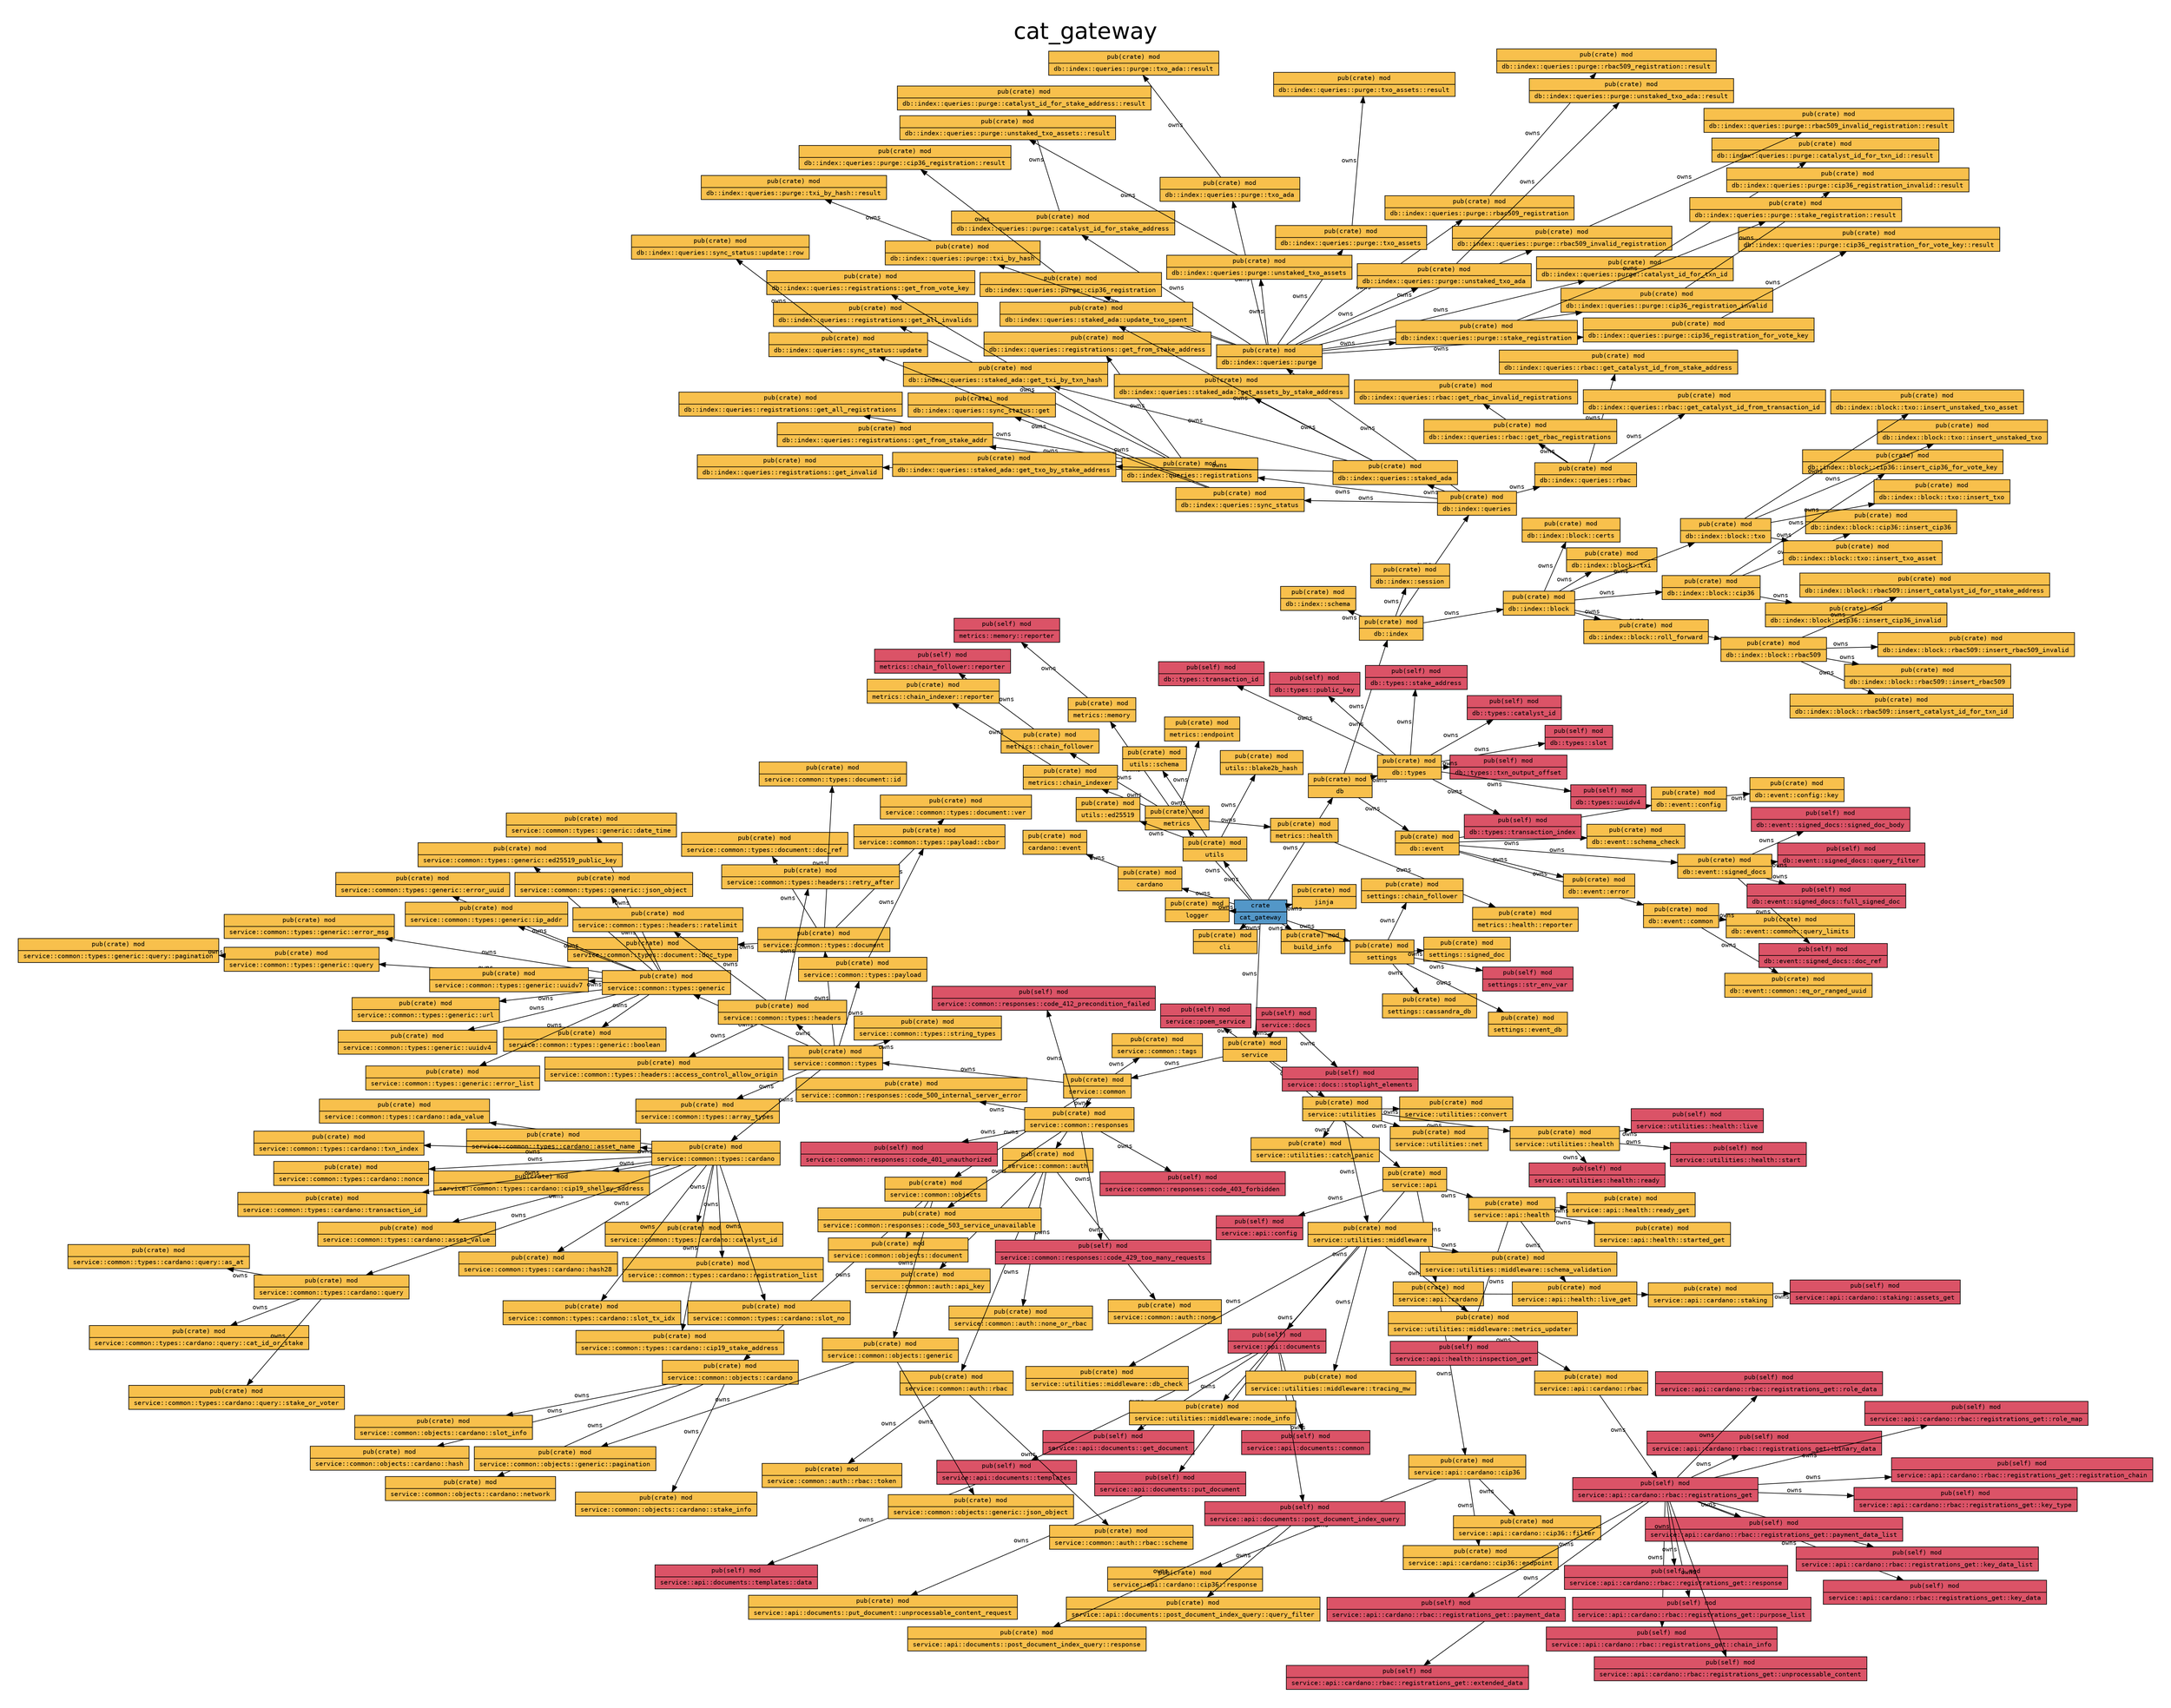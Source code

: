 digraph {

    graph [
        label="cat_gateway",
        labelloc=t,

        pad=0.4,

        // Consider rendering the graph using a different layout algorithm, such as:
        // [dot, neato, twopi, circo, fdp, sfdp]
        layout=neato,
        overlap=false,
        splines="line",
        rankdir=LR,

        fontname="Helvetica", 
        fontsize="36",
    ];

    node [
        fontname="monospace",
        fontsize="10",
        shape="record",
        style="filled",
    ];

    edge [
        fontname="monospace",
        fontsize="10",
    ];

    "cat_gateway" [label="crate|cat_gateway", fillcolor="#5397c8"]; // "crate" node
    "cat_gateway::build_info" [label="pub(crate) mod|build_info", fillcolor="#f8c04c"]; // "mod" node
    "cat_gateway::cardano" [label="pub(crate) mod|cardano", fillcolor="#f8c04c"]; // "mod" node
    "cat_gateway::cardano::event" [label="pub(crate) mod|cardano::event", fillcolor="#f8c04c"]; // "mod" node
    "cat_gateway::cli" [label="pub(crate) mod|cli", fillcolor="#f8c04c"]; // "mod" node
    "cat_gateway::db" [label="pub(crate) mod|db", fillcolor="#f8c04c"]; // "mod" node
    "cat_gateway::db::event" [label="pub(crate) mod|db::event", fillcolor="#f8c04c"]; // "mod" node
    "cat_gateway::db::event::common" [label="pub(crate) mod|db::event::common", fillcolor="#f8c04c"]; // "mod" node
    "cat_gateway::db::event::common::eq_or_ranged_uuid" [label="pub(crate) mod|db::event::common::eq_or_ranged_uuid", fillcolor="#f8c04c"]; // "mod" node
    "cat_gateway::db::event::common::query_limits" [label="pub(crate) mod|db::event::common::query_limits", fillcolor="#f8c04c"]; // "mod" node
    "cat_gateway::db::event::config" [label="pub(crate) mod|db::event::config", fillcolor="#f8c04c"]; // "mod" node
    "cat_gateway::db::event::config::key" [label="pub(crate) mod|db::event::config::key", fillcolor="#f8c04c"]; // "mod" node
    "cat_gateway::db::event::error" [label="pub(crate) mod|db::event::error", fillcolor="#f8c04c"]; // "mod" node
    "cat_gateway::db::event::schema_check" [label="pub(crate) mod|db::event::schema_check", fillcolor="#f8c04c"]; // "mod" node
    "cat_gateway::db::event::signed_docs" [label="pub(crate) mod|db::event::signed_docs", fillcolor="#f8c04c"]; // "mod" node
    "cat_gateway::db::event::signed_docs::doc_ref" [label="pub(self) mod|db::event::signed_docs::doc_ref", fillcolor="#db5367"]; // "mod" node
    "cat_gateway::db::event::signed_docs::full_signed_doc" [label="pub(self) mod|db::event::signed_docs::full_signed_doc", fillcolor="#db5367"]; // "mod" node
    "cat_gateway::db::event::signed_docs::query_filter" [label="pub(self) mod|db::event::signed_docs::query_filter", fillcolor="#db5367"]; // "mod" node
    "cat_gateway::db::event::signed_docs::signed_doc_body" [label="pub(self) mod|db::event::signed_docs::signed_doc_body", fillcolor="#db5367"]; // "mod" node
    "cat_gateway::db::index" [label="pub(crate) mod|db::index", fillcolor="#f8c04c"]; // "mod" node
    "cat_gateway::db::index::block" [label="pub(crate) mod|db::index::block", fillcolor="#f8c04c"]; // "mod" node
    "cat_gateway::db::index::block::certs" [label="pub(crate) mod|db::index::block::certs", fillcolor="#f8c04c"]; // "mod" node
    "cat_gateway::db::index::block::cip36" [label="pub(crate) mod|db::index::block::cip36", fillcolor="#f8c04c"]; // "mod" node
    "cat_gateway::db::index::block::cip36::insert_cip36" [label="pub(crate) mod|db::index::block::cip36::insert_cip36", fillcolor="#f8c04c"]; // "mod" node
    "cat_gateway::db::index::block::cip36::insert_cip36_for_vote_key" [label="pub(crate) mod|db::index::block::cip36::insert_cip36_for_vote_key", fillcolor="#f8c04c"]; // "mod" node
    "cat_gateway::db::index::block::cip36::insert_cip36_invalid" [label="pub(crate) mod|db::index::block::cip36::insert_cip36_invalid", fillcolor="#f8c04c"]; // "mod" node
    "cat_gateway::db::index::block::rbac509" [label="pub(crate) mod|db::index::block::rbac509", fillcolor="#f8c04c"]; // "mod" node
    "cat_gateway::db::index::block::rbac509::insert_catalyst_id_for_stake_address" [label="pub(crate) mod|db::index::block::rbac509::insert_catalyst_id_for_stake_address", fillcolor="#f8c04c"]; // "mod" node
    "cat_gateway::db::index::block::rbac509::insert_catalyst_id_for_txn_id" [label="pub(crate) mod|db::index::block::rbac509::insert_catalyst_id_for_txn_id", fillcolor="#f8c04c"]; // "mod" node
    "cat_gateway::db::index::block::rbac509::insert_rbac509" [label="pub(crate) mod|db::index::block::rbac509::insert_rbac509", fillcolor="#f8c04c"]; // "mod" node
    "cat_gateway::db::index::block::rbac509::insert_rbac509_invalid" [label="pub(crate) mod|db::index::block::rbac509::insert_rbac509_invalid", fillcolor="#f8c04c"]; // "mod" node
    "cat_gateway::db::index::block::roll_forward" [label="pub(crate) mod|db::index::block::roll_forward", fillcolor="#f8c04c"]; // "mod" node
    "cat_gateway::db::index::block::txi" [label="pub(crate) mod|db::index::block::txi", fillcolor="#f8c04c"]; // "mod" node
    "cat_gateway::db::index::block::txo" [label="pub(crate) mod|db::index::block::txo", fillcolor="#f8c04c"]; // "mod" node
    "cat_gateway::db::index::block::txo::insert_txo" [label="pub(crate) mod|db::index::block::txo::insert_txo", fillcolor="#f8c04c"]; // "mod" node
    "cat_gateway::db::index::block::txo::insert_txo_asset" [label="pub(crate) mod|db::index::block::txo::insert_txo_asset", fillcolor="#f8c04c"]; // "mod" node
    "cat_gateway::db::index::block::txo::insert_unstaked_txo" [label="pub(crate) mod|db::index::block::txo::insert_unstaked_txo", fillcolor="#f8c04c"]; // "mod" node
    "cat_gateway::db::index::block::txo::insert_unstaked_txo_asset" [label="pub(crate) mod|db::index::block::txo::insert_unstaked_txo_asset", fillcolor="#f8c04c"]; // "mod" node
    "cat_gateway::db::index::queries" [label="pub(crate) mod|db::index::queries", fillcolor="#f8c04c"]; // "mod" node
    "cat_gateway::db::index::queries::purge" [label="pub(crate) mod|db::index::queries::purge", fillcolor="#f8c04c"]; // "mod" node
    "cat_gateway::db::index::queries::purge::catalyst_id_for_stake_address" [label="pub(crate) mod|db::index::queries::purge::catalyst_id_for_stake_address", fillcolor="#f8c04c"]; // "mod" node
    "cat_gateway::db::index::queries::purge::catalyst_id_for_stake_address::result" [label="pub(crate) mod|db::index::queries::purge::catalyst_id_for_stake_address::result", fillcolor="#f8c04c"]; // "mod" node
    "cat_gateway::db::index::queries::purge::catalyst_id_for_txn_id" [label="pub(crate) mod|db::index::queries::purge::catalyst_id_for_txn_id", fillcolor="#f8c04c"]; // "mod" node
    "cat_gateway::db::index::queries::purge::catalyst_id_for_txn_id::result" [label="pub(crate) mod|db::index::queries::purge::catalyst_id_for_txn_id::result", fillcolor="#f8c04c"]; // "mod" node
    "cat_gateway::db::index::queries::purge::cip36_registration" [label="pub(crate) mod|db::index::queries::purge::cip36_registration", fillcolor="#f8c04c"]; // "mod" node
    "cat_gateway::db::index::queries::purge::cip36_registration::result" [label="pub(crate) mod|db::index::queries::purge::cip36_registration::result", fillcolor="#f8c04c"]; // "mod" node
    "cat_gateway::db::index::queries::purge::cip36_registration_for_vote_key" [label="pub(crate) mod|db::index::queries::purge::cip36_registration_for_vote_key", fillcolor="#f8c04c"]; // "mod" node
    "cat_gateway::db::index::queries::purge::cip36_registration_for_vote_key::result" [label="pub(crate) mod|db::index::queries::purge::cip36_registration_for_vote_key::result", fillcolor="#f8c04c"]; // "mod" node
    "cat_gateway::db::index::queries::purge::cip36_registration_invalid" [label="pub(crate) mod|db::index::queries::purge::cip36_registration_invalid", fillcolor="#f8c04c"]; // "mod" node
    "cat_gateway::db::index::queries::purge::cip36_registration_invalid::result" [label="pub(crate) mod|db::index::queries::purge::cip36_registration_invalid::result", fillcolor="#f8c04c"]; // "mod" node
    "cat_gateway::db::index::queries::purge::rbac509_invalid_registration" [label="pub(crate) mod|db::index::queries::purge::rbac509_invalid_registration", fillcolor="#f8c04c"]; // "mod" node
    "cat_gateway::db::index::queries::purge::rbac509_invalid_registration::result" [label="pub(crate) mod|db::index::queries::purge::rbac509_invalid_registration::result", fillcolor="#f8c04c"]; // "mod" node
    "cat_gateway::db::index::queries::purge::rbac509_registration" [label="pub(crate) mod|db::index::queries::purge::rbac509_registration", fillcolor="#f8c04c"]; // "mod" node
    "cat_gateway::db::index::queries::purge::rbac509_registration::result" [label="pub(crate) mod|db::index::queries::purge::rbac509_registration::result", fillcolor="#f8c04c"]; // "mod" node
    "cat_gateway::db::index::queries::purge::stake_registration" [label="pub(crate) mod|db::index::queries::purge::stake_registration", fillcolor="#f8c04c"]; // "mod" node
    "cat_gateway::db::index::queries::purge::stake_registration::result" [label="pub(crate) mod|db::index::queries::purge::stake_registration::result", fillcolor="#f8c04c"]; // "mod" node
    "cat_gateway::db::index::queries::purge::txi_by_hash" [label="pub(crate) mod|db::index::queries::purge::txi_by_hash", fillcolor="#f8c04c"]; // "mod" node
    "cat_gateway::db::index::queries::purge::txi_by_hash::result" [label="pub(crate) mod|db::index::queries::purge::txi_by_hash::result", fillcolor="#f8c04c"]; // "mod" node
    "cat_gateway::db::index::queries::purge::txo_ada" [label="pub(crate) mod|db::index::queries::purge::txo_ada", fillcolor="#f8c04c"]; // "mod" node
    "cat_gateway::db::index::queries::purge::txo_ada::result" [label="pub(crate) mod|db::index::queries::purge::txo_ada::result", fillcolor="#f8c04c"]; // "mod" node
    "cat_gateway::db::index::queries::purge::txo_assets" [label="pub(crate) mod|db::index::queries::purge::txo_assets", fillcolor="#f8c04c"]; // "mod" node
    "cat_gateway::db::index::queries::purge::txo_assets::result" [label="pub(crate) mod|db::index::queries::purge::txo_assets::result", fillcolor="#f8c04c"]; // "mod" node
    "cat_gateway::db::index::queries::purge::unstaked_txo_ada" [label="pub(crate) mod|db::index::queries::purge::unstaked_txo_ada", fillcolor="#f8c04c"]; // "mod" node
    "cat_gateway::db::index::queries::purge::unstaked_txo_ada::result" [label="pub(crate) mod|db::index::queries::purge::unstaked_txo_ada::result", fillcolor="#f8c04c"]; // "mod" node
    "cat_gateway::db::index::queries::purge::unstaked_txo_assets" [label="pub(crate) mod|db::index::queries::purge::unstaked_txo_assets", fillcolor="#f8c04c"]; // "mod" node
    "cat_gateway::db::index::queries::purge::unstaked_txo_assets::result" [label="pub(crate) mod|db::index::queries::purge::unstaked_txo_assets::result", fillcolor="#f8c04c"]; // "mod" node
    "cat_gateway::db::index::queries::rbac" [label="pub(crate) mod|db::index::queries::rbac", fillcolor="#f8c04c"]; // "mod" node
    "cat_gateway::db::index::queries::rbac::get_catalyst_id_from_stake_address" [label="pub(crate) mod|db::index::queries::rbac::get_catalyst_id_from_stake_address", fillcolor="#f8c04c"]; // "mod" node
    "cat_gateway::db::index::queries::rbac::get_catalyst_id_from_transaction_id" [label="pub(crate) mod|db::index::queries::rbac::get_catalyst_id_from_transaction_id", fillcolor="#f8c04c"]; // "mod" node
    "cat_gateway::db::index::queries::rbac::get_rbac_invalid_registrations" [label="pub(crate) mod|db::index::queries::rbac::get_rbac_invalid_registrations", fillcolor="#f8c04c"]; // "mod" node
    "cat_gateway::db::index::queries::rbac::get_rbac_registrations" [label="pub(crate) mod|db::index::queries::rbac::get_rbac_registrations", fillcolor="#f8c04c"]; // "mod" node
    "cat_gateway::db::index::queries::registrations" [label="pub(crate) mod|db::index::queries::registrations", fillcolor="#f8c04c"]; // "mod" node
    "cat_gateway::db::index::queries::registrations::get_all_invalids" [label="pub(crate) mod|db::index::queries::registrations::get_all_invalids", fillcolor="#f8c04c"]; // "mod" node
    "cat_gateway::db::index::queries::registrations::get_all_registrations" [label="pub(crate) mod|db::index::queries::registrations::get_all_registrations", fillcolor="#f8c04c"]; // "mod" node
    "cat_gateway::db::index::queries::registrations::get_from_stake_addr" [label="pub(crate) mod|db::index::queries::registrations::get_from_stake_addr", fillcolor="#f8c04c"]; // "mod" node
    "cat_gateway::db::index::queries::registrations::get_from_stake_address" [label="pub(crate) mod|db::index::queries::registrations::get_from_stake_address", fillcolor="#f8c04c"]; // "mod" node
    "cat_gateway::db::index::queries::registrations::get_from_vote_key" [label="pub(crate) mod|db::index::queries::registrations::get_from_vote_key", fillcolor="#f8c04c"]; // "mod" node
    "cat_gateway::db::index::queries::registrations::get_invalid" [label="pub(crate) mod|db::index::queries::registrations::get_invalid", fillcolor="#f8c04c"]; // "mod" node
    "cat_gateway::db::index::queries::staked_ada" [label="pub(crate) mod|db::index::queries::staked_ada", fillcolor="#f8c04c"]; // "mod" node
    "cat_gateway::db::index::queries::staked_ada::get_assets_by_stake_address" [label="pub(crate) mod|db::index::queries::staked_ada::get_assets_by_stake_address", fillcolor="#f8c04c"]; // "mod" node
    "cat_gateway::db::index::queries::staked_ada::get_txi_by_txn_hash" [label="pub(crate) mod|db::index::queries::staked_ada::get_txi_by_txn_hash", fillcolor="#f8c04c"]; // "mod" node
    "cat_gateway::db::index::queries::staked_ada::get_txo_by_stake_address" [label="pub(crate) mod|db::index::queries::staked_ada::get_txo_by_stake_address", fillcolor="#f8c04c"]; // "mod" node
    "cat_gateway::db::index::queries::staked_ada::update_txo_spent" [label="pub(crate) mod|db::index::queries::staked_ada::update_txo_spent", fillcolor="#f8c04c"]; // "mod" node
    "cat_gateway::db::index::queries::sync_status" [label="pub(crate) mod|db::index::queries::sync_status", fillcolor="#f8c04c"]; // "mod" node
    "cat_gateway::db::index::queries::sync_status::get" [label="pub(crate) mod|db::index::queries::sync_status::get", fillcolor="#f8c04c"]; // "mod" node
    "cat_gateway::db::index::queries::sync_status::update" [label="pub(crate) mod|db::index::queries::sync_status::update", fillcolor="#f8c04c"]; // "mod" node
    "cat_gateway::db::index::queries::sync_status::update::row" [label="pub(crate) mod|db::index::queries::sync_status::update::row", fillcolor="#f8c04c"]; // "mod" node
    "cat_gateway::db::index::schema" [label="pub(crate) mod|db::index::schema", fillcolor="#f8c04c"]; // "mod" node
    "cat_gateway::db::index::session" [label="pub(crate) mod|db::index::session", fillcolor="#f8c04c"]; // "mod" node
    "cat_gateway::db::types" [label="pub(crate) mod|db::types", fillcolor="#f8c04c"]; // "mod" node
    "cat_gateway::db::types::catalyst_id" [label="pub(self) mod|db::types::catalyst_id", fillcolor="#db5367"]; // "mod" node
    "cat_gateway::db::types::public_key" [label="pub(self) mod|db::types::public_key", fillcolor="#db5367"]; // "mod" node
    "cat_gateway::db::types::slot" [label="pub(self) mod|db::types::slot", fillcolor="#db5367"]; // "mod" node
    "cat_gateway::db::types::stake_address" [label="pub(self) mod|db::types::stake_address", fillcolor="#db5367"]; // "mod" node
    "cat_gateway::db::types::transaction_id" [label="pub(self) mod|db::types::transaction_id", fillcolor="#db5367"]; // "mod" node
    "cat_gateway::db::types::transaction_index" [label="pub(self) mod|db::types::transaction_index", fillcolor="#db5367"]; // "mod" node
    "cat_gateway::db::types::txn_output_offset" [label="pub(self) mod|db::types::txn_output_offset", fillcolor="#db5367"]; // "mod" node
    "cat_gateway::db::types::uuidv4" [label="pub(self) mod|db::types::uuidv4", fillcolor="#db5367"]; // "mod" node
    "cat_gateway::jinja" [label="pub(crate) mod|jinja", fillcolor="#f8c04c"]; // "mod" node
    "cat_gateway::logger" [label="pub(crate) mod|logger", fillcolor="#f8c04c"]; // "mod" node
    "cat_gateway::metrics" [label="pub(crate) mod|metrics", fillcolor="#f8c04c"]; // "mod" node
    "cat_gateway::metrics::chain_follower" [label="pub(crate) mod|metrics::chain_follower", fillcolor="#f8c04c"]; // "mod" node
    "cat_gateway::metrics::chain_follower::reporter" [label="pub(self) mod|metrics::chain_follower::reporter", fillcolor="#db5367"]; // "mod" node
    "cat_gateway::metrics::chain_indexer" [label="pub(crate) mod|metrics::chain_indexer", fillcolor="#f8c04c"]; // "mod" node
    "cat_gateway::metrics::chain_indexer::reporter" [label="pub(crate) mod|metrics::chain_indexer::reporter", fillcolor="#f8c04c"]; // "mod" node
    "cat_gateway::metrics::endpoint" [label="pub(crate) mod|metrics::endpoint", fillcolor="#f8c04c"]; // "mod" node
    "cat_gateway::metrics::health" [label="pub(crate) mod|metrics::health", fillcolor="#f8c04c"]; // "mod" node
    "cat_gateway::metrics::health::reporter" [label="pub(crate) mod|metrics::health::reporter", fillcolor="#f8c04c"]; // "mod" node
    "cat_gateway::metrics::memory" [label="pub(crate) mod|metrics::memory", fillcolor="#f8c04c"]; // "mod" node
    "cat_gateway::metrics::memory::reporter" [label="pub(self) mod|metrics::memory::reporter", fillcolor="#db5367"]; // "mod" node
    "cat_gateway::service" [label="pub(crate) mod|service", fillcolor="#f8c04c"]; // "mod" node
    "cat_gateway::service::api" [label="pub(crate) mod|service::api", fillcolor="#f8c04c"]; // "mod" node
    "cat_gateway::service::api::cardano" [label="pub(crate) mod|service::api::cardano", fillcolor="#f8c04c"]; // "mod" node
    "cat_gateway::service::api::cardano::cip36" [label="pub(crate) mod|service::api::cardano::cip36", fillcolor="#f8c04c"]; // "mod" node
    "cat_gateway::service::api::cardano::cip36::endpoint" [label="pub(crate) mod|service::api::cardano::cip36::endpoint", fillcolor="#f8c04c"]; // "mod" node
    "cat_gateway::service::api::cardano::cip36::filter" [label="pub(crate) mod|service::api::cardano::cip36::filter", fillcolor="#f8c04c"]; // "mod" node
    "cat_gateway::service::api::cardano::cip36::response" [label="pub(crate) mod|service::api::cardano::cip36::response", fillcolor="#f8c04c"]; // "mod" node
    "cat_gateway::service::api::cardano::rbac" [label="pub(crate) mod|service::api::cardano::rbac", fillcolor="#f8c04c"]; // "mod" node
    "cat_gateway::service::api::cardano::rbac::registrations_get" [label="pub(self) mod|service::api::cardano::rbac::registrations_get", fillcolor="#db5367"]; // "mod" node
    "cat_gateway::service::api::cardano::rbac::registrations_get::binary_data" [label="pub(self) mod|service::api::cardano::rbac::registrations_get::binary_data", fillcolor="#db5367"]; // "mod" node
    "cat_gateway::service::api::cardano::rbac::registrations_get::chain_info" [label="pub(self) mod|service::api::cardano::rbac::registrations_get::chain_info", fillcolor="#db5367"]; // "mod" node
    "cat_gateway::service::api::cardano::rbac::registrations_get::extended_data" [label="pub(self) mod|service::api::cardano::rbac::registrations_get::extended_data", fillcolor="#db5367"]; // "mod" node
    "cat_gateway::service::api::cardano::rbac::registrations_get::key_data" [label="pub(self) mod|service::api::cardano::rbac::registrations_get::key_data", fillcolor="#db5367"]; // "mod" node
    "cat_gateway::service::api::cardano::rbac::registrations_get::key_data_list" [label="pub(self) mod|service::api::cardano::rbac::registrations_get::key_data_list", fillcolor="#db5367"]; // "mod" node
    "cat_gateway::service::api::cardano::rbac::registrations_get::key_type" [label="pub(self) mod|service::api::cardano::rbac::registrations_get::key_type", fillcolor="#db5367"]; // "mod" node
    "cat_gateway::service::api::cardano::rbac::registrations_get::payment_data" [label="pub(self) mod|service::api::cardano::rbac::registrations_get::payment_data", fillcolor="#db5367"]; // "mod" node
    "cat_gateway::service::api::cardano::rbac::registrations_get::payment_data_list" [label="pub(self) mod|service::api::cardano::rbac::registrations_get::payment_data_list", fillcolor="#db5367"]; // "mod" node
    "cat_gateway::service::api::cardano::rbac::registrations_get::purpose_list" [label="pub(self) mod|service::api::cardano::rbac::registrations_get::purpose_list", fillcolor="#db5367"]; // "mod" node
    "cat_gateway::service::api::cardano::rbac::registrations_get::registration_chain" [label="pub(self) mod|service::api::cardano::rbac::registrations_get::registration_chain", fillcolor="#db5367"]; // "mod" node
    "cat_gateway::service::api::cardano::rbac::registrations_get::response" [label="pub(self) mod|service::api::cardano::rbac::registrations_get::response", fillcolor="#db5367"]; // "mod" node
    "cat_gateway::service::api::cardano::rbac::registrations_get::role_data" [label="pub(self) mod|service::api::cardano::rbac::registrations_get::role_data", fillcolor="#db5367"]; // "mod" node
    "cat_gateway::service::api::cardano::rbac::registrations_get::role_map" [label="pub(self) mod|service::api::cardano::rbac::registrations_get::role_map", fillcolor="#db5367"]; // "mod" node
    "cat_gateway::service::api::cardano::rbac::registrations_get::unprocessable_content" [label="pub(self) mod|service::api::cardano::rbac::registrations_get::unprocessable_content", fillcolor="#db5367"]; // "mod" node
    "cat_gateway::service::api::cardano::staking" [label="pub(crate) mod|service::api::cardano::staking", fillcolor="#f8c04c"]; // "mod" node
    "cat_gateway::service::api::cardano::staking::assets_get" [label="pub(self) mod|service::api::cardano::staking::assets_get", fillcolor="#db5367"]; // "mod" node
    "cat_gateway::service::api::config" [label="pub(self) mod|service::api::config", fillcolor="#db5367"]; // "mod" node
    "cat_gateway::service::api::documents" [label="pub(self) mod|service::api::documents", fillcolor="#db5367"]; // "mod" node
    "cat_gateway::service::api::documents::common" [label="pub(self) mod|service::api::documents::common", fillcolor="#db5367"]; // "mod" node
    "cat_gateway::service::api::documents::get_document" [label="pub(self) mod|service::api::documents::get_document", fillcolor="#db5367"]; // "mod" node
    "cat_gateway::service::api::documents::post_document_index_query" [label="pub(self) mod|service::api::documents::post_document_index_query", fillcolor="#db5367"]; // "mod" node
    "cat_gateway::service::api::documents::post_document_index_query::query_filter" [label="pub(crate) mod|service::api::documents::post_document_index_query::query_filter", fillcolor="#f8c04c"]; // "mod" node
    "cat_gateway::service::api::documents::post_document_index_query::response" [label="pub(crate) mod|service::api::documents::post_document_index_query::response", fillcolor="#f8c04c"]; // "mod" node
    "cat_gateway::service::api::documents::put_document" [label="pub(self) mod|service::api::documents::put_document", fillcolor="#db5367"]; // "mod" node
    "cat_gateway::service::api::documents::put_document::unprocessable_content_request" [label="pub(crate) mod|service::api::documents::put_document::unprocessable_content_request", fillcolor="#f8c04c"]; // "mod" node
    "cat_gateway::service::api::documents::templates" [label="pub(self) mod|service::api::documents::templates", fillcolor="#db5367"]; // "mod" node
    "cat_gateway::service::api::documents::templates::data" [label="pub(self) mod|service::api::documents::templates::data", fillcolor="#db5367"]; // "mod" node
    "cat_gateway::service::api::health" [label="pub(crate) mod|service::api::health", fillcolor="#f8c04c"]; // "mod" node
    "cat_gateway::service::api::health::inspection_get" [label="pub(self) mod|service::api::health::inspection_get", fillcolor="#db5367"]; // "mod" node
    "cat_gateway::service::api::health::live_get" [label="pub(crate) mod|service::api::health::live_get", fillcolor="#f8c04c"]; // "mod" node
    "cat_gateway::service::api::health::ready_get" [label="pub(crate) mod|service::api::health::ready_get", fillcolor="#f8c04c"]; // "mod" node
    "cat_gateway::service::api::health::started_get" [label="pub(crate) mod|service::api::health::started_get", fillcolor="#f8c04c"]; // "mod" node
    "cat_gateway::service::common" [label="pub(crate) mod|service::common", fillcolor="#f8c04c"]; // "mod" node
    "cat_gateway::service::common::auth" [label="pub(crate) mod|service::common::auth", fillcolor="#f8c04c"]; // "mod" node
    "cat_gateway::service::common::auth::api_key" [label="pub(crate) mod|service::common::auth::api_key", fillcolor="#f8c04c"]; // "mod" node
    "cat_gateway::service::common::auth::none" [label="pub(crate) mod|service::common::auth::none", fillcolor="#f8c04c"]; // "mod" node
    "cat_gateway::service::common::auth::none_or_rbac" [label="pub(crate) mod|service::common::auth::none_or_rbac", fillcolor="#f8c04c"]; // "mod" node
    "cat_gateway::service::common::auth::rbac" [label="pub(crate) mod|service::common::auth::rbac", fillcolor="#f8c04c"]; // "mod" node
    "cat_gateway::service::common::auth::rbac::scheme" [label="pub(crate) mod|service::common::auth::rbac::scheme", fillcolor="#f8c04c"]; // "mod" node
    "cat_gateway::service::common::auth::rbac::token" [label="pub(crate) mod|service::common::auth::rbac::token", fillcolor="#f8c04c"]; // "mod" node
    "cat_gateway::service::common::objects" [label="pub(crate) mod|service::common::objects", fillcolor="#f8c04c"]; // "mod" node
    "cat_gateway::service::common::objects::cardano" [label="pub(crate) mod|service::common::objects::cardano", fillcolor="#f8c04c"]; // "mod" node
    "cat_gateway::service::common::objects::cardano::hash" [label="pub(crate) mod|service::common::objects::cardano::hash", fillcolor="#f8c04c"]; // "mod" node
    "cat_gateway::service::common::objects::cardano::network" [label="pub(crate) mod|service::common::objects::cardano::network", fillcolor="#f8c04c"]; // "mod" node
    "cat_gateway::service::common::objects::cardano::slot_info" [label="pub(crate) mod|service::common::objects::cardano::slot_info", fillcolor="#f8c04c"]; // "mod" node
    "cat_gateway::service::common::objects::cardano::stake_info" [label="pub(crate) mod|service::common::objects::cardano::stake_info", fillcolor="#f8c04c"]; // "mod" node
    "cat_gateway::service::common::objects::document" [label="pub(crate) mod|service::common::objects::document", fillcolor="#f8c04c"]; // "mod" node
    "cat_gateway::service::common::objects::generic" [label="pub(crate) mod|service::common::objects::generic", fillcolor="#f8c04c"]; // "mod" node
    "cat_gateway::service::common::objects::generic::json_object" [label="pub(crate) mod|service::common::objects::generic::json_object", fillcolor="#f8c04c"]; // "mod" node
    "cat_gateway::service::common::objects::generic::pagination" [label="pub(crate) mod|service::common::objects::generic::pagination", fillcolor="#f8c04c"]; // "mod" node
    "cat_gateway::service::common::responses" [label="pub(crate) mod|service::common::responses", fillcolor="#f8c04c"]; // "mod" node
    "cat_gateway::service::common::responses::code_401_unauthorized" [label="pub(self) mod|service::common::responses::code_401_unauthorized", fillcolor="#db5367"]; // "mod" node
    "cat_gateway::service::common::responses::code_403_forbidden" [label="pub(self) mod|service::common::responses::code_403_forbidden", fillcolor="#db5367"]; // "mod" node
    "cat_gateway::service::common::responses::code_412_precondition_failed" [label="pub(self) mod|service::common::responses::code_412_precondition_failed", fillcolor="#db5367"]; // "mod" node
    "cat_gateway::service::common::responses::code_429_too_many_requests" [label="pub(self) mod|service::common::responses::code_429_too_many_requests", fillcolor="#db5367"]; // "mod" node
    "cat_gateway::service::common::responses::code_500_internal_server_error" [label="pub(crate) mod|service::common::responses::code_500_internal_server_error", fillcolor="#f8c04c"]; // "mod" node
    "cat_gateway::service::common::responses::code_503_service_unavailable" [label="pub(crate) mod|service::common::responses::code_503_service_unavailable", fillcolor="#f8c04c"]; // "mod" node
    "cat_gateway::service::common::tags" [label="pub(crate) mod|service::common::tags", fillcolor="#f8c04c"]; // "mod" node
    "cat_gateway::service::common::types" [label="pub(crate) mod|service::common::types", fillcolor="#f8c04c"]; // "mod" node
    "cat_gateway::service::common::types::array_types" [label="pub(crate) mod|service::common::types::array_types", fillcolor="#f8c04c"]; // "mod" node
    "cat_gateway::service::common::types::cardano" [label="pub(crate) mod|service::common::types::cardano", fillcolor="#f8c04c"]; // "mod" node
    "cat_gateway::service::common::types::cardano::ada_value" [label="pub(crate) mod|service::common::types::cardano::ada_value", fillcolor="#f8c04c"]; // "mod" node
    "cat_gateway::service::common::types::cardano::asset_name" [label="pub(crate) mod|service::common::types::cardano::asset_name", fillcolor="#f8c04c"]; // "mod" node
    "cat_gateway::service::common::types::cardano::asset_value" [label="pub(crate) mod|service::common::types::cardano::asset_value", fillcolor="#f8c04c"]; // "mod" node
    "cat_gateway::service::common::types::cardano::catalyst_id" [label="pub(crate) mod|service::common::types::cardano::catalyst_id", fillcolor="#f8c04c"]; // "mod" node
    "cat_gateway::service::common::types::cardano::cip19_shelley_address" [label="pub(crate) mod|service::common::types::cardano::cip19_shelley_address", fillcolor="#f8c04c"]; // "mod" node
    "cat_gateway::service::common::types::cardano::cip19_stake_address" [label="pub(crate) mod|service::common::types::cardano::cip19_stake_address", fillcolor="#f8c04c"]; // "mod" node
    "cat_gateway::service::common::types::cardano::hash28" [label="pub(crate) mod|service::common::types::cardano::hash28", fillcolor="#f8c04c"]; // "mod" node
    "cat_gateway::service::common::types::cardano::nonce" [label="pub(crate) mod|service::common::types::cardano::nonce", fillcolor="#f8c04c"]; // "mod" node
    "cat_gateway::service::common::types::cardano::query" [label="pub(crate) mod|service::common::types::cardano::query", fillcolor="#f8c04c"]; // "mod" node
    "cat_gateway::service::common::types::cardano::query::as_at" [label="pub(crate) mod|service::common::types::cardano::query::as_at", fillcolor="#f8c04c"]; // "mod" node
    "cat_gateway::service::common::types::cardano::query::cat_id_or_stake" [label="pub(crate) mod|service::common::types::cardano::query::cat_id_or_stake", fillcolor="#f8c04c"]; // "mod" node
    "cat_gateway::service::common::types::cardano::query::stake_or_voter" [label="pub(crate) mod|service::common::types::cardano::query::stake_or_voter", fillcolor="#f8c04c"]; // "mod" node
    "cat_gateway::service::common::types::cardano::registration_list" [label="pub(crate) mod|service::common::types::cardano::registration_list", fillcolor="#f8c04c"]; // "mod" node
    "cat_gateway::service::common::types::cardano::slot_no" [label="pub(crate) mod|service::common::types::cardano::slot_no", fillcolor="#f8c04c"]; // "mod" node
    "cat_gateway::service::common::types::cardano::slot_tx_idx" [label="pub(crate) mod|service::common::types::cardano::slot_tx_idx", fillcolor="#f8c04c"]; // "mod" node
    "cat_gateway::service::common::types::cardano::transaction_id" [label="pub(crate) mod|service::common::types::cardano::transaction_id", fillcolor="#f8c04c"]; // "mod" node
    "cat_gateway::service::common::types::cardano::txn_index" [label="pub(crate) mod|service::common::types::cardano::txn_index", fillcolor="#f8c04c"]; // "mod" node
    "cat_gateway::service::common::types::document" [label="pub(crate) mod|service::common::types::document", fillcolor="#f8c04c"]; // "mod" node
    "cat_gateway::service::common::types::document::doc_ref" [label="pub(crate) mod|service::common::types::document::doc_ref", fillcolor="#f8c04c"]; // "mod" node
    "cat_gateway::service::common::types::document::doc_type" [label="pub(crate) mod|service::common::types::document::doc_type", fillcolor="#f8c04c"]; // "mod" node
    "cat_gateway::service::common::types::document::id" [label="pub(crate) mod|service::common::types::document::id", fillcolor="#f8c04c"]; // "mod" node
    "cat_gateway::service::common::types::document::ver" [label="pub(crate) mod|service::common::types::document::ver", fillcolor="#f8c04c"]; // "mod" node
    "cat_gateway::service::common::types::generic" [label="pub(crate) mod|service::common::types::generic", fillcolor="#f8c04c"]; // "mod" node
    "cat_gateway::service::common::types::generic::boolean" [label="pub(crate) mod|service::common::types::generic::boolean", fillcolor="#f8c04c"]; // "mod" node
    "cat_gateway::service::common::types::generic::date_time" [label="pub(crate) mod|service::common::types::generic::date_time", fillcolor="#f8c04c"]; // "mod" node
    "cat_gateway::service::common::types::generic::ed25519_public_key" [label="pub(crate) mod|service::common::types::generic::ed25519_public_key", fillcolor="#f8c04c"]; // "mod" node
    "cat_gateway::service::common::types::generic::error_list" [label="pub(crate) mod|service::common::types::generic::error_list", fillcolor="#f8c04c"]; // "mod" node
    "cat_gateway::service::common::types::generic::error_msg" [label="pub(crate) mod|service::common::types::generic::error_msg", fillcolor="#f8c04c"]; // "mod" node
    "cat_gateway::service::common::types::generic::error_uuid" [label="pub(crate) mod|service::common::types::generic::error_uuid", fillcolor="#f8c04c"]; // "mod" node
    "cat_gateway::service::common::types::generic::ip_addr" [label="pub(crate) mod|service::common::types::generic::ip_addr", fillcolor="#f8c04c"]; // "mod" node
    "cat_gateway::service::common::types::generic::json_object" [label="pub(crate) mod|service::common::types::generic::json_object", fillcolor="#f8c04c"]; // "mod" node
    "cat_gateway::service::common::types::generic::query" [label="pub(crate) mod|service::common::types::generic::query", fillcolor="#f8c04c"]; // "mod" node
    "cat_gateway::service::common::types::generic::query::pagination" [label="pub(crate) mod|service::common::types::generic::query::pagination", fillcolor="#f8c04c"]; // "mod" node
    "cat_gateway::service::common::types::generic::url" [label="pub(crate) mod|service::common::types::generic::url", fillcolor="#f8c04c"]; // "mod" node
    "cat_gateway::service::common::types::generic::uuidv4" [label="pub(crate) mod|service::common::types::generic::uuidv4", fillcolor="#f8c04c"]; // "mod" node
    "cat_gateway::service::common::types::generic::uuidv7" [label="pub(crate) mod|service::common::types::generic::uuidv7", fillcolor="#f8c04c"]; // "mod" node
    "cat_gateway::service::common::types::headers" [label="pub(crate) mod|service::common::types::headers", fillcolor="#f8c04c"]; // "mod" node
    "cat_gateway::service::common::types::headers::access_control_allow_origin" [label="pub(crate) mod|service::common::types::headers::access_control_allow_origin", fillcolor="#f8c04c"]; // "mod" node
    "cat_gateway::service::common::types::headers::ratelimit" [label="pub(crate) mod|service::common::types::headers::ratelimit", fillcolor="#f8c04c"]; // "mod" node
    "cat_gateway::service::common::types::headers::retry_after" [label="pub(crate) mod|service::common::types::headers::retry_after", fillcolor="#f8c04c"]; // "mod" node
    "cat_gateway::service::common::types::payload" [label="pub(crate) mod|service::common::types::payload", fillcolor="#f8c04c"]; // "mod" node
    "cat_gateway::service::common::types::payload::cbor" [label="pub(crate) mod|service::common::types::payload::cbor", fillcolor="#f8c04c"]; // "mod" node
    "cat_gateway::service::common::types::string_types" [label="pub(crate) mod|service::common::types::string_types", fillcolor="#f8c04c"]; // "mod" node
    "cat_gateway::service::docs" [label="pub(self) mod|service::docs", fillcolor="#db5367"]; // "mod" node
    "cat_gateway::service::docs::stoplight_elements" [label="pub(self) mod|service::docs::stoplight_elements", fillcolor="#db5367"]; // "mod" node
    "cat_gateway::service::poem_service" [label="pub(self) mod|service::poem_service", fillcolor="#db5367"]; // "mod" node
    "cat_gateway::service::utilities" [label="pub(crate) mod|service::utilities", fillcolor="#f8c04c"]; // "mod" node
    "cat_gateway::service::utilities::catch_panic" [label="pub(crate) mod|service::utilities::catch_panic", fillcolor="#f8c04c"]; // "mod" node
    "cat_gateway::service::utilities::convert" [label="pub(crate) mod|service::utilities::convert", fillcolor="#f8c04c"]; // "mod" node
    "cat_gateway::service::utilities::health" [label="pub(crate) mod|service::utilities::health", fillcolor="#f8c04c"]; // "mod" node
    "cat_gateway::service::utilities::health::live" [label="pub(self) mod|service::utilities::health::live", fillcolor="#db5367"]; // "mod" node
    "cat_gateway::service::utilities::health::ready" [label="pub(self) mod|service::utilities::health::ready", fillcolor="#db5367"]; // "mod" node
    "cat_gateway::service::utilities::health::start" [label="pub(self) mod|service::utilities::health::start", fillcolor="#db5367"]; // "mod" node
    "cat_gateway::service::utilities::middleware" [label="pub(crate) mod|service::utilities::middleware", fillcolor="#f8c04c"]; // "mod" node
    "cat_gateway::service::utilities::middleware::db_check" [label="pub(crate) mod|service::utilities::middleware::db_check", fillcolor="#f8c04c"]; // "mod" node
    "cat_gateway::service::utilities::middleware::metrics_updater" [label="pub(crate) mod|service::utilities::middleware::metrics_updater", fillcolor="#f8c04c"]; // "mod" node
    "cat_gateway::service::utilities::middleware::node_info" [label="pub(crate) mod|service::utilities::middleware::node_info", fillcolor="#f8c04c"]; // "mod" node
    "cat_gateway::service::utilities::middleware::schema_validation" [label="pub(crate) mod|service::utilities::middleware::schema_validation", fillcolor="#f8c04c"]; // "mod" node
    "cat_gateway::service::utilities::middleware::tracing_mw" [label="pub(crate) mod|service::utilities::middleware::tracing_mw", fillcolor="#f8c04c"]; // "mod" node
    "cat_gateway::service::utilities::net" [label="pub(crate) mod|service::utilities::net", fillcolor="#f8c04c"]; // "mod" node
    "cat_gateway::settings" [label="pub(crate) mod|settings", fillcolor="#f8c04c"]; // "mod" node
    "cat_gateway::settings::cassandra_db" [label="pub(crate) mod|settings::cassandra_db", fillcolor="#f8c04c"]; // "mod" node
    "cat_gateway::settings::chain_follower" [label="pub(crate) mod|settings::chain_follower", fillcolor="#f8c04c"]; // "mod" node
    "cat_gateway::settings::event_db" [label="pub(crate) mod|settings::event_db", fillcolor="#f8c04c"]; // "mod" node
    "cat_gateway::settings::signed_doc" [label="pub(crate) mod|settings::signed_doc", fillcolor="#f8c04c"]; // "mod" node
    "cat_gateway::settings::str_env_var" [label="pub(self) mod|settings::str_env_var", fillcolor="#db5367"]; // "mod" node
    "cat_gateway::utils" [label="pub(crate) mod|utils", fillcolor="#f8c04c"]; // "mod" node
    "cat_gateway::utils::blake2b_hash" [label="pub(crate) mod|utils::blake2b_hash", fillcolor="#f8c04c"]; // "mod" node
    "cat_gateway::utils::ed25519" [label="pub(crate) mod|utils::ed25519", fillcolor="#f8c04c"]; // "mod" node
    "cat_gateway::utils::schema" [label="pub(crate) mod|utils::schema", fillcolor="#f8c04c"]; // "mod" node

    "cat_gateway" -> "cat_gateway::build_info" [label="owns", color="#000000", style="solid"] [constraint=true]; // "owns" edge
    "cat_gateway" -> "cat_gateway::cardano" [label="owns", color="#000000", style="solid"] [constraint=true]; // "owns" edge
    "cat_gateway" -> "cat_gateway::cli" [label="owns", color="#000000", style="solid"] [constraint=true]; // "owns" edge
    "cat_gateway" -> "cat_gateway::db" [label="owns", color="#000000", style="solid"] [constraint=true]; // "owns" edge
    "cat_gateway" -> "cat_gateway::jinja" [label="owns", color="#000000", style="solid"] [constraint=true]; // "owns" edge
    "cat_gateway" -> "cat_gateway::logger" [label="owns", color="#000000", style="solid"] [constraint=true]; // "owns" edge
    "cat_gateway" -> "cat_gateway::metrics" [label="owns", color="#000000", style="solid"] [constraint=true]; // "owns" edge
    "cat_gateway" -> "cat_gateway::service" [label="owns", color="#000000", style="solid"] [constraint=true]; // "owns" edge
    "cat_gateway" -> "cat_gateway::settings" [label="owns", color="#000000", style="solid"] [constraint=true]; // "owns" edge
    "cat_gateway" -> "cat_gateway::utils" [label="owns", color="#000000", style="solid"] [constraint=true]; // "owns" edge
    "cat_gateway::cardano" -> "cat_gateway::cardano::event" [label="owns", color="#000000", style="solid"] [constraint=true]; // "owns" edge
    "cat_gateway::db" -> "cat_gateway::db::event" [label="owns", color="#000000", style="solid"] [constraint=true]; // "owns" edge
    "cat_gateway::db" -> "cat_gateway::db::index" [label="owns", color="#000000", style="solid"] [constraint=true]; // "owns" edge
    "cat_gateway::db" -> "cat_gateway::db::types" [label="owns", color="#000000", style="solid"] [constraint=true]; // "owns" edge
    "cat_gateway::db::event" -> "cat_gateway::db::event::common" [label="owns", color="#000000", style="solid"] [constraint=true]; // "owns" edge
    "cat_gateway::db::event" -> "cat_gateway::db::event::config" [label="owns", color="#000000", style="solid"] [constraint=true]; // "owns" edge
    "cat_gateway::db::event" -> "cat_gateway::db::event::error" [label="owns", color="#000000", style="solid"] [constraint=true]; // "owns" edge
    "cat_gateway::db::event" -> "cat_gateway::db::event::schema_check" [label="owns", color="#000000", style="solid"] [constraint=true]; // "owns" edge
    "cat_gateway::db::event" -> "cat_gateway::db::event::signed_docs" [label="owns", color="#000000", style="solid"] [constraint=true]; // "owns" edge
    "cat_gateway::db::event::common" -> "cat_gateway::db::event::common::eq_or_ranged_uuid" [label="owns", color="#000000", style="solid"] [constraint=true]; // "owns" edge
    "cat_gateway::db::event::common" -> "cat_gateway::db::event::common::query_limits" [label="owns", color="#000000", style="solid"] [constraint=true]; // "owns" edge
    "cat_gateway::db::event::config" -> "cat_gateway::db::event::config::key" [label="owns", color="#000000", style="solid"] [constraint=true]; // "owns" edge
    "cat_gateway::db::event::signed_docs" -> "cat_gateway::db::event::signed_docs::doc_ref" [label="owns", color="#000000", style="solid"] [constraint=true]; // "owns" edge
    "cat_gateway::db::event::signed_docs" -> "cat_gateway::db::event::signed_docs::full_signed_doc" [label="owns", color="#000000", style="solid"] [constraint=true]; // "owns" edge
    "cat_gateway::db::event::signed_docs" -> "cat_gateway::db::event::signed_docs::query_filter" [label="owns", color="#000000", style="solid"] [constraint=true]; // "owns" edge
    "cat_gateway::db::event::signed_docs" -> "cat_gateway::db::event::signed_docs::signed_doc_body" [label="owns", color="#000000", style="solid"] [constraint=true]; // "owns" edge
    "cat_gateway::db::index" -> "cat_gateway::db::index::block" [label="owns", color="#000000", style="solid"] [constraint=true]; // "owns" edge
    "cat_gateway::db::index" -> "cat_gateway::db::index::queries" [label="owns", color="#000000", style="solid"] [constraint=true]; // "owns" edge
    "cat_gateway::db::index" -> "cat_gateway::db::index::schema" [label="owns", color="#000000", style="solid"] [constraint=true]; // "owns" edge
    "cat_gateway::db::index" -> "cat_gateway::db::index::session" [label="owns", color="#000000", style="solid"] [constraint=true]; // "owns" edge
    "cat_gateway::db::index::block" -> "cat_gateway::db::index::block::certs" [label="owns", color="#000000", style="solid"] [constraint=true]; // "owns" edge
    "cat_gateway::db::index::block" -> "cat_gateway::db::index::block::cip36" [label="owns", color="#000000", style="solid"] [constraint=true]; // "owns" edge
    "cat_gateway::db::index::block" -> "cat_gateway::db::index::block::rbac509" [label="owns", color="#000000", style="solid"] [constraint=true]; // "owns" edge
    "cat_gateway::db::index::block" -> "cat_gateway::db::index::block::roll_forward" [label="owns", color="#000000", style="solid"] [constraint=true]; // "owns" edge
    "cat_gateway::db::index::block" -> "cat_gateway::db::index::block::txi" [label="owns", color="#000000", style="solid"] [constraint=true]; // "owns" edge
    "cat_gateway::db::index::block" -> "cat_gateway::db::index::block::txo" [label="owns", color="#000000", style="solid"] [constraint=true]; // "owns" edge
    "cat_gateway::db::index::block::cip36" -> "cat_gateway::db::index::block::cip36::insert_cip36" [label="owns", color="#000000", style="solid"] [constraint=true]; // "owns" edge
    "cat_gateway::db::index::block::cip36" -> "cat_gateway::db::index::block::cip36::insert_cip36_for_vote_key" [label="owns", color="#000000", style="solid"] [constraint=true]; // "owns" edge
    "cat_gateway::db::index::block::cip36" -> "cat_gateway::db::index::block::cip36::insert_cip36_invalid" [label="owns", color="#000000", style="solid"] [constraint=true]; // "owns" edge
    "cat_gateway::db::index::block::rbac509" -> "cat_gateway::db::index::block::rbac509::insert_catalyst_id_for_stake_address" [label="owns", color="#000000", style="solid"] [constraint=true]; // "owns" edge
    "cat_gateway::db::index::block::rbac509" -> "cat_gateway::db::index::block::rbac509::insert_catalyst_id_for_txn_id" [label="owns", color="#000000", style="solid"] [constraint=true]; // "owns" edge
    "cat_gateway::db::index::block::rbac509" -> "cat_gateway::db::index::block::rbac509::insert_rbac509" [label="owns", color="#000000", style="solid"] [constraint=true]; // "owns" edge
    "cat_gateway::db::index::block::rbac509" -> "cat_gateway::db::index::block::rbac509::insert_rbac509_invalid" [label="owns", color="#000000", style="solid"] [constraint=true]; // "owns" edge
    "cat_gateway::db::index::block::txo" -> "cat_gateway::db::index::block::txo::insert_txo" [label="owns", color="#000000", style="solid"] [constraint=true]; // "owns" edge
    "cat_gateway::db::index::block::txo" -> "cat_gateway::db::index::block::txo::insert_txo_asset" [label="owns", color="#000000", style="solid"] [constraint=true]; // "owns" edge
    "cat_gateway::db::index::block::txo" -> "cat_gateway::db::index::block::txo::insert_unstaked_txo" [label="owns", color="#000000", style="solid"] [constraint=true]; // "owns" edge
    "cat_gateway::db::index::block::txo" -> "cat_gateway::db::index::block::txo::insert_unstaked_txo_asset" [label="owns", color="#000000", style="solid"] [constraint=true]; // "owns" edge
    "cat_gateway::db::index::queries" -> "cat_gateway::db::index::queries::purge" [label="owns", color="#000000", style="solid"] [constraint=true]; // "owns" edge
    "cat_gateway::db::index::queries" -> "cat_gateway::db::index::queries::rbac" [label="owns", color="#000000", style="solid"] [constraint=true]; // "owns" edge
    "cat_gateway::db::index::queries" -> "cat_gateway::db::index::queries::registrations" [label="owns", color="#000000", style="solid"] [constraint=true]; // "owns" edge
    "cat_gateway::db::index::queries" -> "cat_gateway::db::index::queries::staked_ada" [label="owns", color="#000000", style="solid"] [constraint=true]; // "owns" edge
    "cat_gateway::db::index::queries" -> "cat_gateway::db::index::queries::sync_status" [label="owns", color="#000000", style="solid"] [constraint=true]; // "owns" edge
    "cat_gateway::db::index::queries::purge" -> "cat_gateway::db::index::queries::purge::catalyst_id_for_stake_address" [label="owns", color="#000000", style="solid"] [constraint=true]; // "owns" edge
    "cat_gateway::db::index::queries::purge" -> "cat_gateway::db::index::queries::purge::catalyst_id_for_txn_id" [label="owns", color="#000000", style="solid"] [constraint=true]; // "owns" edge
    "cat_gateway::db::index::queries::purge" -> "cat_gateway::db::index::queries::purge::cip36_registration" [label="owns", color="#000000", style="solid"] [constraint=true]; // "owns" edge
    "cat_gateway::db::index::queries::purge" -> "cat_gateway::db::index::queries::purge::cip36_registration_for_vote_key" [label="owns", color="#000000", style="solid"] [constraint=true]; // "owns" edge
    "cat_gateway::db::index::queries::purge" -> "cat_gateway::db::index::queries::purge::cip36_registration_invalid" [label="owns", color="#000000", style="solid"] [constraint=true]; // "owns" edge
    "cat_gateway::db::index::queries::purge" -> "cat_gateway::db::index::queries::purge::rbac509_invalid_registration" [label="owns", color="#000000", style="solid"] [constraint=true]; // "owns" edge
    "cat_gateway::db::index::queries::purge" -> "cat_gateway::db::index::queries::purge::rbac509_registration" [label="owns", color="#000000", style="solid"] [constraint=true]; // "owns" edge
    "cat_gateway::db::index::queries::purge" -> "cat_gateway::db::index::queries::purge::stake_registration" [label="owns", color="#000000", style="solid"] [constraint=true]; // "owns" edge
    "cat_gateway::db::index::queries::purge" -> "cat_gateway::db::index::queries::purge::txi_by_hash" [label="owns", color="#000000", style="solid"] [constraint=true]; // "owns" edge
    "cat_gateway::db::index::queries::purge" -> "cat_gateway::db::index::queries::purge::txo_ada" [label="owns", color="#000000", style="solid"] [constraint=true]; // "owns" edge
    "cat_gateway::db::index::queries::purge" -> "cat_gateway::db::index::queries::purge::txo_assets" [label="owns", color="#000000", style="solid"] [constraint=true]; // "owns" edge
    "cat_gateway::db::index::queries::purge" -> "cat_gateway::db::index::queries::purge::unstaked_txo_ada" [label="owns", color="#000000", style="solid"] [constraint=true]; // "owns" edge
    "cat_gateway::db::index::queries::purge" -> "cat_gateway::db::index::queries::purge::unstaked_txo_assets" [label="owns", color="#000000", style="solid"] [constraint=true]; // "owns" edge
    "cat_gateway::db::index::queries::purge::catalyst_id_for_stake_address" -> "cat_gateway::db::index::queries::purge::catalyst_id_for_stake_address::result" [label="owns", color="#000000", style="solid"] [constraint=true]; // "owns" edge
    "cat_gateway::db::index::queries::purge::catalyst_id_for_txn_id" -> "cat_gateway::db::index::queries::purge::catalyst_id_for_txn_id::result" [label="owns", color="#000000", style="solid"] [constraint=true]; // "owns" edge
    "cat_gateway::db::index::queries::purge::cip36_registration" -> "cat_gateway::db::index::queries::purge::cip36_registration::result" [label="owns", color="#000000", style="solid"] [constraint=true]; // "owns" edge
    "cat_gateway::db::index::queries::purge::cip36_registration_for_vote_key" -> "cat_gateway::db::index::queries::purge::cip36_registration_for_vote_key::result" [label="owns", color="#000000", style="solid"] [constraint=true]; // "owns" edge
    "cat_gateway::db::index::queries::purge::cip36_registration_invalid" -> "cat_gateway::db::index::queries::purge::cip36_registration_invalid::result" [label="owns", color="#000000", style="solid"] [constraint=true]; // "owns" edge
    "cat_gateway::db::index::queries::purge::rbac509_invalid_registration" -> "cat_gateway::db::index::queries::purge::rbac509_invalid_registration::result" [label="owns", color="#000000", style="solid"] [constraint=true]; // "owns" edge
    "cat_gateway::db::index::queries::purge::rbac509_registration" -> "cat_gateway::db::index::queries::purge::rbac509_registration::result" [label="owns", color="#000000", style="solid"] [constraint=true]; // "owns" edge
    "cat_gateway::db::index::queries::purge::stake_registration" -> "cat_gateway::db::index::queries::purge::stake_registration::result" [label="owns", color="#000000", style="solid"] [constraint=true]; // "owns" edge
    "cat_gateway::db::index::queries::purge::txi_by_hash" -> "cat_gateway::db::index::queries::purge::txi_by_hash::result" [label="owns", color="#000000", style="solid"] [constraint=true]; // "owns" edge
    "cat_gateway::db::index::queries::purge::txo_ada" -> "cat_gateway::db::index::queries::purge::txo_ada::result" [label="owns", color="#000000", style="solid"] [constraint=true]; // "owns" edge
    "cat_gateway::db::index::queries::purge::txo_assets" -> "cat_gateway::db::index::queries::purge::txo_assets::result" [label="owns", color="#000000", style="solid"] [constraint=true]; // "owns" edge
    "cat_gateway::db::index::queries::purge::unstaked_txo_ada" -> "cat_gateway::db::index::queries::purge::unstaked_txo_ada::result" [label="owns", color="#000000", style="solid"] [constraint=true]; // "owns" edge
    "cat_gateway::db::index::queries::purge::unstaked_txo_assets" -> "cat_gateway::db::index::queries::purge::unstaked_txo_assets::result" [label="owns", color="#000000", style="solid"] [constraint=true]; // "owns" edge
    "cat_gateway::db::index::queries::rbac" -> "cat_gateway::db::index::queries::rbac::get_catalyst_id_from_stake_address" [label="owns", color="#000000", style="solid"] [constraint=true]; // "owns" edge
    "cat_gateway::db::index::queries::rbac" -> "cat_gateway::db::index::queries::rbac::get_catalyst_id_from_transaction_id" [label="owns", color="#000000", style="solid"] [constraint=true]; // "owns" edge
    "cat_gateway::db::index::queries::rbac" -> "cat_gateway::db::index::queries::rbac::get_rbac_invalid_registrations" [label="owns", color="#000000", style="solid"] [constraint=true]; // "owns" edge
    "cat_gateway::db::index::queries::rbac" -> "cat_gateway::db::index::queries::rbac::get_rbac_registrations" [label="owns", color="#000000", style="solid"] [constraint=true]; // "owns" edge
    "cat_gateway::db::index::queries::registrations" -> "cat_gateway::db::index::queries::registrations::get_all_invalids" [label="owns", color="#000000", style="solid"] [constraint=true]; // "owns" edge
    "cat_gateway::db::index::queries::registrations" -> "cat_gateway::db::index::queries::registrations::get_all_registrations" [label="owns", color="#000000", style="solid"] [constraint=true]; // "owns" edge
    "cat_gateway::db::index::queries::registrations" -> "cat_gateway::db::index::queries::registrations::get_from_stake_addr" [label="owns", color="#000000", style="solid"] [constraint=true]; // "owns" edge
    "cat_gateway::db::index::queries::registrations" -> "cat_gateway::db::index::queries::registrations::get_from_stake_address" [label="owns", color="#000000", style="solid"] [constraint=true]; // "owns" edge
    "cat_gateway::db::index::queries::registrations" -> "cat_gateway::db::index::queries::registrations::get_from_vote_key" [label="owns", color="#000000", style="solid"] [constraint=true]; // "owns" edge
    "cat_gateway::db::index::queries::registrations" -> "cat_gateway::db::index::queries::registrations::get_invalid" [label="owns", color="#000000", style="solid"] [constraint=true]; // "owns" edge
    "cat_gateway::db::index::queries::staked_ada" -> "cat_gateway::db::index::queries::staked_ada::get_assets_by_stake_address" [label="owns", color="#000000", style="solid"] [constraint=true]; // "owns" edge
    "cat_gateway::db::index::queries::staked_ada" -> "cat_gateway::db::index::queries::staked_ada::get_txi_by_txn_hash" [label="owns", color="#000000", style="solid"] [constraint=true]; // "owns" edge
    "cat_gateway::db::index::queries::staked_ada" -> "cat_gateway::db::index::queries::staked_ada::get_txo_by_stake_address" [label="owns", color="#000000", style="solid"] [constraint=true]; // "owns" edge
    "cat_gateway::db::index::queries::staked_ada" -> "cat_gateway::db::index::queries::staked_ada::update_txo_spent" [label="owns", color="#000000", style="solid"] [constraint=true]; // "owns" edge
    "cat_gateway::db::index::queries::sync_status" -> "cat_gateway::db::index::queries::sync_status::get" [label="owns", color="#000000", style="solid"] [constraint=true]; // "owns" edge
    "cat_gateway::db::index::queries::sync_status" -> "cat_gateway::db::index::queries::sync_status::update" [label="owns", color="#000000", style="solid"] [constraint=true]; // "owns" edge
    "cat_gateway::db::index::queries::sync_status::update" -> "cat_gateway::db::index::queries::sync_status::update::row" [label="owns", color="#000000", style="solid"] [constraint=true]; // "owns" edge
    "cat_gateway::db::types" -> "cat_gateway::db::types::catalyst_id" [label="owns", color="#000000", style="solid"] [constraint=true]; // "owns" edge
    "cat_gateway::db::types" -> "cat_gateway::db::types::public_key" [label="owns", color="#000000", style="solid"] [constraint=true]; // "owns" edge
    "cat_gateway::db::types" -> "cat_gateway::db::types::slot" [label="owns", color="#000000", style="solid"] [constraint=true]; // "owns" edge
    "cat_gateway::db::types" -> "cat_gateway::db::types::stake_address" [label="owns", color="#000000", style="solid"] [constraint=true]; // "owns" edge
    "cat_gateway::db::types" -> "cat_gateway::db::types::transaction_id" [label="owns", color="#000000", style="solid"] [constraint=true]; // "owns" edge
    "cat_gateway::db::types" -> "cat_gateway::db::types::transaction_index" [label="owns", color="#000000", style="solid"] [constraint=true]; // "owns" edge
    "cat_gateway::db::types" -> "cat_gateway::db::types::txn_output_offset" [label="owns", color="#000000", style="solid"] [constraint=true]; // "owns" edge
    "cat_gateway::db::types" -> "cat_gateway::db::types::uuidv4" [label="owns", color="#000000", style="solid"] [constraint=true]; // "owns" edge
    "cat_gateway::metrics" -> "cat_gateway::metrics::chain_follower" [label="owns", color="#000000", style="solid"] [constraint=true]; // "owns" edge
    "cat_gateway::metrics" -> "cat_gateway::metrics::chain_indexer" [label="owns", color="#000000", style="solid"] [constraint=true]; // "owns" edge
    "cat_gateway::metrics" -> "cat_gateway::metrics::endpoint" [label="owns", color="#000000", style="solid"] [constraint=true]; // "owns" edge
    "cat_gateway::metrics" -> "cat_gateway::metrics::health" [label="owns", color="#000000", style="solid"] [constraint=true]; // "owns" edge
    "cat_gateway::metrics" -> "cat_gateway::metrics::memory" [label="owns", color="#000000", style="solid"] [constraint=true]; // "owns" edge
    "cat_gateway::metrics::chain_follower" -> "cat_gateway::metrics::chain_follower::reporter" [label="owns", color="#000000", style="solid"] [constraint=true]; // "owns" edge
    "cat_gateway::metrics::chain_indexer" -> "cat_gateway::metrics::chain_indexer::reporter" [label="owns", color="#000000", style="solid"] [constraint=true]; // "owns" edge
    "cat_gateway::metrics::health" -> "cat_gateway::metrics::health::reporter" [label="owns", color="#000000", style="solid"] [constraint=true]; // "owns" edge
    "cat_gateway::metrics::memory" -> "cat_gateway::metrics::memory::reporter" [label="owns", color="#000000", style="solid"] [constraint=true]; // "owns" edge
    "cat_gateway::service" -> "cat_gateway::service::api" [label="owns", color="#000000", style="solid"] [constraint=true]; // "owns" edge
    "cat_gateway::service" -> "cat_gateway::service::common" [label="owns", color="#000000", style="solid"] [constraint=true]; // "owns" edge
    "cat_gateway::service" -> "cat_gateway::service::docs" [label="owns", color="#000000", style="solid"] [constraint=true]; // "owns" edge
    "cat_gateway::service" -> "cat_gateway::service::poem_service" [label="owns", color="#000000", style="solid"] [constraint=true]; // "owns" edge
    "cat_gateway::service" -> "cat_gateway::service::utilities" [label="owns", color="#000000", style="solid"] [constraint=true]; // "owns" edge
    "cat_gateway::service::api" -> "cat_gateway::service::api::cardano" [label="owns", color="#000000", style="solid"] [constraint=true]; // "owns" edge
    "cat_gateway::service::api" -> "cat_gateway::service::api::config" [label="owns", color="#000000", style="solid"] [constraint=true]; // "owns" edge
    "cat_gateway::service::api" -> "cat_gateway::service::api::documents" [label="owns", color="#000000", style="solid"] [constraint=true]; // "owns" edge
    "cat_gateway::service::api" -> "cat_gateway::service::api::health" [label="owns", color="#000000", style="solid"] [constraint=true]; // "owns" edge
    "cat_gateway::service::api::cardano" -> "cat_gateway::service::api::cardano::cip36" [label="owns", color="#000000", style="solid"] [constraint=true]; // "owns" edge
    "cat_gateway::service::api::cardano" -> "cat_gateway::service::api::cardano::rbac" [label="owns", color="#000000", style="solid"] [constraint=true]; // "owns" edge
    "cat_gateway::service::api::cardano" -> "cat_gateway::service::api::cardano::staking" [label="owns", color="#000000", style="solid"] [constraint=true]; // "owns" edge
    "cat_gateway::service::api::cardano::cip36" -> "cat_gateway::service::api::cardano::cip36::endpoint" [label="owns", color="#000000", style="solid"] [constraint=true]; // "owns" edge
    "cat_gateway::service::api::cardano::cip36" -> "cat_gateway::service::api::cardano::cip36::filter" [label="owns", color="#000000", style="solid"] [constraint=true]; // "owns" edge
    "cat_gateway::service::api::cardano::cip36" -> "cat_gateway::service::api::cardano::cip36::response" [label="owns", color="#000000", style="solid"] [constraint=true]; // "owns" edge
    "cat_gateway::service::api::cardano::rbac" -> "cat_gateway::service::api::cardano::rbac::registrations_get" [label="owns", color="#000000", style="solid"] [constraint=true]; // "owns" edge
    "cat_gateway::service::api::cardano::rbac::registrations_get" -> "cat_gateway::service::api::cardano::rbac::registrations_get::binary_data" [label="owns", color="#000000", style="solid"] [constraint=true]; // "owns" edge
    "cat_gateway::service::api::cardano::rbac::registrations_get" -> "cat_gateway::service::api::cardano::rbac::registrations_get::chain_info" [label="owns", color="#000000", style="solid"] [constraint=true]; // "owns" edge
    "cat_gateway::service::api::cardano::rbac::registrations_get" -> "cat_gateway::service::api::cardano::rbac::registrations_get::extended_data" [label="owns", color="#000000", style="solid"] [constraint=true]; // "owns" edge
    "cat_gateway::service::api::cardano::rbac::registrations_get" -> "cat_gateway::service::api::cardano::rbac::registrations_get::key_data" [label="owns", color="#000000", style="solid"] [constraint=true]; // "owns" edge
    "cat_gateway::service::api::cardano::rbac::registrations_get" -> "cat_gateway::service::api::cardano::rbac::registrations_get::key_data_list" [label="owns", color="#000000", style="solid"] [constraint=true]; // "owns" edge
    "cat_gateway::service::api::cardano::rbac::registrations_get" -> "cat_gateway::service::api::cardano::rbac::registrations_get::key_type" [label="owns", color="#000000", style="solid"] [constraint=true]; // "owns" edge
    "cat_gateway::service::api::cardano::rbac::registrations_get" -> "cat_gateway::service::api::cardano::rbac::registrations_get::payment_data" [label="owns", color="#000000", style="solid"] [constraint=true]; // "owns" edge
    "cat_gateway::service::api::cardano::rbac::registrations_get" -> "cat_gateway::service::api::cardano::rbac::registrations_get::payment_data_list" [label="owns", color="#000000", style="solid"] [constraint=true]; // "owns" edge
    "cat_gateway::service::api::cardano::rbac::registrations_get" -> "cat_gateway::service::api::cardano::rbac::registrations_get::purpose_list" [label="owns", color="#000000", style="solid"] [constraint=true]; // "owns" edge
    "cat_gateway::service::api::cardano::rbac::registrations_get" -> "cat_gateway::service::api::cardano::rbac::registrations_get::registration_chain" [label="owns", color="#000000", style="solid"] [constraint=true]; // "owns" edge
    "cat_gateway::service::api::cardano::rbac::registrations_get" -> "cat_gateway::service::api::cardano::rbac::registrations_get::response" [label="owns", color="#000000", style="solid"] [constraint=true]; // "owns" edge
    "cat_gateway::service::api::cardano::rbac::registrations_get" -> "cat_gateway::service::api::cardano::rbac::registrations_get::role_data" [label="owns", color="#000000", style="solid"] [constraint=true]; // "owns" edge
    "cat_gateway::service::api::cardano::rbac::registrations_get" -> "cat_gateway::service::api::cardano::rbac::registrations_get::role_map" [label="owns", color="#000000", style="solid"] [constraint=true]; // "owns" edge
    "cat_gateway::service::api::cardano::rbac::registrations_get" -> "cat_gateway::service::api::cardano::rbac::registrations_get::unprocessable_content" [label="owns", color="#000000", style="solid"] [constraint=true]; // "owns" edge
    "cat_gateway::service::api::cardano::staking" -> "cat_gateway::service::api::cardano::staking::assets_get" [label="owns", color="#000000", style="solid"] [constraint=true]; // "owns" edge
    "cat_gateway::service::api::documents" -> "cat_gateway::service::api::documents::common" [label="owns", color="#000000", style="solid"] [constraint=true]; // "owns" edge
    "cat_gateway::service::api::documents" -> "cat_gateway::service::api::documents::get_document" [label="owns", color="#000000", style="solid"] [constraint=true]; // "owns" edge
    "cat_gateway::service::api::documents" -> "cat_gateway::service::api::documents::post_document_index_query" [label="owns", color="#000000", style="solid"] [constraint=true]; // "owns" edge
    "cat_gateway::service::api::documents" -> "cat_gateway::service::api::documents::put_document" [label="owns", color="#000000", style="solid"] [constraint=true]; // "owns" edge
    "cat_gateway::service::api::documents" -> "cat_gateway::service::api::documents::templates" [label="owns", color="#000000", style="solid"] [constraint=true]; // "owns" edge
    "cat_gateway::service::api::documents::post_document_index_query" -> "cat_gateway::service::api::documents::post_document_index_query::query_filter" [label="owns", color="#000000", style="solid"] [constraint=true]; // "owns" edge
    "cat_gateway::service::api::documents::post_document_index_query" -> "cat_gateway::service::api::documents::post_document_index_query::response" [label="owns", color="#000000", style="solid"] [constraint=true]; // "owns" edge
    "cat_gateway::service::api::documents::put_document" -> "cat_gateway::service::api::documents::put_document::unprocessable_content_request" [label="owns", color="#000000", style="solid"] [constraint=true]; // "owns" edge
    "cat_gateway::service::api::documents::templates" -> "cat_gateway::service::api::documents::templates::data" [label="owns", color="#000000", style="solid"] [constraint=true]; // "owns" edge
    "cat_gateway::service::api::health" -> "cat_gateway::service::api::health::inspection_get" [label="owns", color="#000000", style="solid"] [constraint=true]; // "owns" edge
    "cat_gateway::service::api::health" -> "cat_gateway::service::api::health::live_get" [label="owns", color="#000000", style="solid"] [constraint=true]; // "owns" edge
    "cat_gateway::service::api::health" -> "cat_gateway::service::api::health::ready_get" [label="owns", color="#000000", style="solid"] [constraint=true]; // "owns" edge
    "cat_gateway::service::api::health" -> "cat_gateway::service::api::health::started_get" [label="owns", color="#000000", style="solid"] [constraint=true]; // "owns" edge
    "cat_gateway::service::common" -> "cat_gateway::service::common::auth" [label="owns", color="#000000", style="solid"] [constraint=true]; // "owns" edge
    "cat_gateway::service::common" -> "cat_gateway::service::common::objects" [label="owns", color="#000000", style="solid"] [constraint=true]; // "owns" edge
    "cat_gateway::service::common" -> "cat_gateway::service::common::responses" [label="owns", color="#000000", style="solid"] [constraint=true]; // "owns" edge
    "cat_gateway::service::common" -> "cat_gateway::service::common::tags" [label="owns", color="#000000", style="solid"] [constraint=true]; // "owns" edge
    "cat_gateway::service::common" -> "cat_gateway::service::common::types" [label="owns", color="#000000", style="solid"] [constraint=true]; // "owns" edge
    "cat_gateway::service::common::auth" -> "cat_gateway::service::common::auth::api_key" [label="owns", color="#000000", style="solid"] [constraint=true]; // "owns" edge
    "cat_gateway::service::common::auth" -> "cat_gateway::service::common::auth::none" [label="owns", color="#000000", style="solid"] [constraint=true]; // "owns" edge
    "cat_gateway::service::common::auth" -> "cat_gateway::service::common::auth::none_or_rbac" [label="owns", color="#000000", style="solid"] [constraint=true]; // "owns" edge
    "cat_gateway::service::common::auth" -> "cat_gateway::service::common::auth::rbac" [label="owns", color="#000000", style="solid"] [constraint=true]; // "owns" edge
    "cat_gateway::service::common::auth::rbac" -> "cat_gateway::service::common::auth::rbac::scheme" [label="owns", color="#000000", style="solid"] [constraint=true]; // "owns" edge
    "cat_gateway::service::common::auth::rbac" -> "cat_gateway::service::common::auth::rbac::token" [label="owns", color="#000000", style="solid"] [constraint=true]; // "owns" edge
    "cat_gateway::service::common::objects" -> "cat_gateway::service::common::objects::cardano" [label="owns", color="#000000", style="solid"] [constraint=true]; // "owns" edge
    "cat_gateway::service::common::objects" -> "cat_gateway::service::common::objects::document" [label="owns", color="#000000", style="solid"] [constraint=true]; // "owns" edge
    "cat_gateway::service::common::objects" -> "cat_gateway::service::common::objects::generic" [label="owns", color="#000000", style="solid"] [constraint=true]; // "owns" edge
    "cat_gateway::service::common::objects::cardano" -> "cat_gateway::service::common::objects::cardano::hash" [label="owns", color="#000000", style="solid"] [constraint=true]; // "owns" edge
    "cat_gateway::service::common::objects::cardano" -> "cat_gateway::service::common::objects::cardano::network" [label="owns", color="#000000", style="solid"] [constraint=true]; // "owns" edge
    "cat_gateway::service::common::objects::cardano" -> "cat_gateway::service::common::objects::cardano::slot_info" [label="owns", color="#000000", style="solid"] [constraint=true]; // "owns" edge
    "cat_gateway::service::common::objects::cardano" -> "cat_gateway::service::common::objects::cardano::stake_info" [label="owns", color="#000000", style="solid"] [constraint=true]; // "owns" edge
    "cat_gateway::service::common::objects::generic" -> "cat_gateway::service::common::objects::generic::json_object" [label="owns", color="#000000", style="solid"] [constraint=true]; // "owns" edge
    "cat_gateway::service::common::objects::generic" -> "cat_gateway::service::common::objects::generic::pagination" [label="owns", color="#000000", style="solid"] [constraint=true]; // "owns" edge
    "cat_gateway::service::common::responses" -> "cat_gateway::service::common::responses::code_401_unauthorized" [label="owns", color="#000000", style="solid"] [constraint=true]; // "owns" edge
    "cat_gateway::service::common::responses" -> "cat_gateway::service::common::responses::code_403_forbidden" [label="owns", color="#000000", style="solid"] [constraint=true]; // "owns" edge
    "cat_gateway::service::common::responses" -> "cat_gateway::service::common::responses::code_412_precondition_failed" [label="owns", color="#000000", style="solid"] [constraint=true]; // "owns" edge
    "cat_gateway::service::common::responses" -> "cat_gateway::service::common::responses::code_429_too_many_requests" [label="owns", color="#000000", style="solid"] [constraint=true]; // "owns" edge
    "cat_gateway::service::common::responses" -> "cat_gateway::service::common::responses::code_500_internal_server_error" [label="owns", color="#000000", style="solid"] [constraint=true]; // "owns" edge
    "cat_gateway::service::common::responses" -> "cat_gateway::service::common::responses::code_503_service_unavailable" [label="owns", color="#000000", style="solid"] [constraint=true]; // "owns" edge
    "cat_gateway::service::common::types" -> "cat_gateway::service::common::types::array_types" [label="owns", color="#000000", style="solid"] [constraint=true]; // "owns" edge
    "cat_gateway::service::common::types" -> "cat_gateway::service::common::types::cardano" [label="owns", color="#000000", style="solid"] [constraint=true]; // "owns" edge
    "cat_gateway::service::common::types" -> "cat_gateway::service::common::types::document" [label="owns", color="#000000", style="solid"] [constraint=true]; // "owns" edge
    "cat_gateway::service::common::types" -> "cat_gateway::service::common::types::generic" [label="owns", color="#000000", style="solid"] [constraint=true]; // "owns" edge
    "cat_gateway::service::common::types" -> "cat_gateway::service::common::types::headers" [label="owns", color="#000000", style="solid"] [constraint=true]; // "owns" edge
    "cat_gateway::service::common::types" -> "cat_gateway::service::common::types::payload" [label="owns", color="#000000", style="solid"] [constraint=true]; // "owns" edge
    "cat_gateway::service::common::types" -> "cat_gateway::service::common::types::string_types" [label="owns", color="#000000", style="solid"] [constraint=true]; // "owns" edge
    "cat_gateway::service::common::types::cardano" -> "cat_gateway::service::common::types::cardano::ada_value" [label="owns", color="#000000", style="solid"] [constraint=true]; // "owns" edge
    "cat_gateway::service::common::types::cardano" -> "cat_gateway::service::common::types::cardano::asset_name" [label="owns", color="#000000", style="solid"] [constraint=true]; // "owns" edge
    "cat_gateway::service::common::types::cardano" -> "cat_gateway::service::common::types::cardano::asset_value" [label="owns", color="#000000", style="solid"] [constraint=true]; // "owns" edge
    "cat_gateway::service::common::types::cardano" -> "cat_gateway::service::common::types::cardano::catalyst_id" [label="owns", color="#000000", style="solid"] [constraint=true]; // "owns" edge
    "cat_gateway::service::common::types::cardano" -> "cat_gateway::service::common::types::cardano::cip19_shelley_address" [label="owns", color="#000000", style="solid"] [constraint=true]; // "owns" edge
    "cat_gateway::service::common::types::cardano" -> "cat_gateway::service::common::types::cardano::cip19_stake_address" [label="owns", color="#000000", style="solid"] [constraint=true]; // "owns" edge
    "cat_gateway::service::common::types::cardano" -> "cat_gateway::service::common::types::cardano::hash28" [label="owns", color="#000000", style="solid"] [constraint=true]; // "owns" edge
    "cat_gateway::service::common::types::cardano" -> "cat_gateway::service::common::types::cardano::nonce" [label="owns", color="#000000", style="solid"] [constraint=true]; // "owns" edge
    "cat_gateway::service::common::types::cardano" -> "cat_gateway::service::common::types::cardano::query" [label="owns", color="#000000", style="solid"] [constraint=true]; // "owns" edge
    "cat_gateway::service::common::types::cardano" -> "cat_gateway::service::common::types::cardano::registration_list" [label="owns", color="#000000", style="solid"] [constraint=true]; // "owns" edge
    "cat_gateway::service::common::types::cardano" -> "cat_gateway::service::common::types::cardano::slot_no" [label="owns", color="#000000", style="solid"] [constraint=true]; // "owns" edge
    "cat_gateway::service::common::types::cardano" -> "cat_gateway::service::common::types::cardano::slot_tx_idx" [label="owns", color="#000000", style="solid"] [constraint=true]; // "owns" edge
    "cat_gateway::service::common::types::cardano" -> "cat_gateway::service::common::types::cardano::transaction_id" [label="owns", color="#000000", style="solid"] [constraint=true]; // "owns" edge
    "cat_gateway::service::common::types::cardano" -> "cat_gateway::service::common::types::cardano::txn_index" [label="owns", color="#000000", style="solid"] [constraint=true]; // "owns" edge
    "cat_gateway::service::common::types::cardano::query" -> "cat_gateway::service::common::types::cardano::query::as_at" [label="owns", color="#000000", style="solid"] [constraint=true]; // "owns" edge
    "cat_gateway::service::common::types::cardano::query" -> "cat_gateway::service::common::types::cardano::query::cat_id_or_stake" [label="owns", color="#000000", style="solid"] [constraint=true]; // "owns" edge
    "cat_gateway::service::common::types::cardano::query" -> "cat_gateway::service::common::types::cardano::query::stake_or_voter" [label="owns", color="#000000", style="solid"] [constraint=true]; // "owns" edge
    "cat_gateway::service::common::types::document" -> "cat_gateway::service::common::types::document::doc_ref" [label="owns", color="#000000", style="solid"] [constraint=true]; // "owns" edge
    "cat_gateway::service::common::types::document" -> "cat_gateway::service::common::types::document::doc_type" [label="owns", color="#000000", style="solid"] [constraint=true]; // "owns" edge
    "cat_gateway::service::common::types::document" -> "cat_gateway::service::common::types::document::id" [label="owns", color="#000000", style="solid"] [constraint=true]; // "owns" edge
    "cat_gateway::service::common::types::document" -> "cat_gateway::service::common::types::document::ver" [label="owns", color="#000000", style="solid"] [constraint=true]; // "owns" edge
    "cat_gateway::service::common::types::generic" -> "cat_gateway::service::common::types::generic::boolean" [label="owns", color="#000000", style="solid"] [constraint=true]; // "owns" edge
    "cat_gateway::service::common::types::generic" -> "cat_gateway::service::common::types::generic::date_time" [label="owns", color="#000000", style="solid"] [constraint=true]; // "owns" edge
    "cat_gateway::service::common::types::generic" -> "cat_gateway::service::common::types::generic::ed25519_public_key" [label="owns", color="#000000", style="solid"] [constraint=true]; // "owns" edge
    "cat_gateway::service::common::types::generic" -> "cat_gateway::service::common::types::generic::error_list" [label="owns", color="#000000", style="solid"] [constraint=true]; // "owns" edge
    "cat_gateway::service::common::types::generic" -> "cat_gateway::service::common::types::generic::error_msg" [label="owns", color="#000000", style="solid"] [constraint=true]; // "owns" edge
    "cat_gateway::service::common::types::generic" -> "cat_gateway::service::common::types::generic::error_uuid" [label="owns", color="#000000", style="solid"] [constraint=true]; // "owns" edge
    "cat_gateway::service::common::types::generic" -> "cat_gateway::service::common::types::generic::ip_addr" [label="owns", color="#000000", style="solid"] [constraint=true]; // "owns" edge
    "cat_gateway::service::common::types::generic" -> "cat_gateway::service::common::types::generic::json_object" [label="owns", color="#000000", style="solid"] [constraint=true]; // "owns" edge
    "cat_gateway::service::common::types::generic" -> "cat_gateway::service::common::types::generic::query" [label="owns", color="#000000", style="solid"] [constraint=true]; // "owns" edge
    "cat_gateway::service::common::types::generic" -> "cat_gateway::service::common::types::generic::url" [label="owns", color="#000000", style="solid"] [constraint=true]; // "owns" edge
    "cat_gateway::service::common::types::generic" -> "cat_gateway::service::common::types::generic::uuidv4" [label="owns", color="#000000", style="solid"] [constraint=true]; // "owns" edge
    "cat_gateway::service::common::types::generic" -> "cat_gateway::service::common::types::generic::uuidv7" [label="owns", color="#000000", style="solid"] [constraint=true]; // "owns" edge
    "cat_gateway::service::common::types::generic::query" -> "cat_gateway::service::common::types::generic::query::pagination" [label="owns", color="#000000", style="solid"] [constraint=true]; // "owns" edge
    "cat_gateway::service::common::types::headers" -> "cat_gateway::service::common::types::headers::access_control_allow_origin" [label="owns", color="#000000", style="solid"] [constraint=true]; // "owns" edge
    "cat_gateway::service::common::types::headers" -> "cat_gateway::service::common::types::headers::ratelimit" [label="owns", color="#000000", style="solid"] [constraint=true]; // "owns" edge
    "cat_gateway::service::common::types::headers" -> "cat_gateway::service::common::types::headers::retry_after" [label="owns", color="#000000", style="solid"] [constraint=true]; // "owns" edge
    "cat_gateway::service::common::types::payload" -> "cat_gateway::service::common::types::payload::cbor" [label="owns", color="#000000", style="solid"] [constraint=true]; // "owns" edge
    "cat_gateway::service::docs" -> "cat_gateway::service::docs::stoplight_elements" [label="owns", color="#000000", style="solid"] [constraint=true]; // "owns" edge
    "cat_gateway::service::utilities" -> "cat_gateway::service::utilities::catch_panic" [label="owns", color="#000000", style="solid"] [constraint=true]; // "owns" edge
    "cat_gateway::service::utilities" -> "cat_gateway::service::utilities::convert" [label="owns", color="#000000", style="solid"] [constraint=true]; // "owns" edge
    "cat_gateway::service::utilities" -> "cat_gateway::service::utilities::health" [label="owns", color="#000000", style="solid"] [constraint=true]; // "owns" edge
    "cat_gateway::service::utilities" -> "cat_gateway::service::utilities::middleware" [label="owns", color="#000000", style="solid"] [constraint=true]; // "owns" edge
    "cat_gateway::service::utilities" -> "cat_gateway::service::utilities::net" [label="owns", color="#000000", style="solid"] [constraint=true]; // "owns" edge
    "cat_gateway::service::utilities::health" -> "cat_gateway::service::utilities::health::live" [label="owns", color="#000000", style="solid"] [constraint=true]; // "owns" edge
    "cat_gateway::service::utilities::health" -> "cat_gateway::service::utilities::health::ready" [label="owns", color="#000000", style="solid"] [constraint=true]; // "owns" edge
    "cat_gateway::service::utilities::health" -> "cat_gateway::service::utilities::health::start" [label="owns", color="#000000", style="solid"] [constraint=true]; // "owns" edge
    "cat_gateway::service::utilities::middleware" -> "cat_gateway::service::utilities::middleware::db_check" [label="owns", color="#000000", style="solid"] [constraint=true]; // "owns" edge
    "cat_gateway::service::utilities::middleware" -> "cat_gateway::service::utilities::middleware::metrics_updater" [label="owns", color="#000000", style="solid"] [constraint=true]; // "owns" edge
    "cat_gateway::service::utilities::middleware" -> "cat_gateway::service::utilities::middleware::node_info" [label="owns", color="#000000", style="solid"] [constraint=true]; // "owns" edge
    "cat_gateway::service::utilities::middleware" -> "cat_gateway::service::utilities::middleware::schema_validation" [label="owns", color="#000000", style="solid"] [constraint=true]; // "owns" edge
    "cat_gateway::service::utilities::middleware" -> "cat_gateway::service::utilities::middleware::tracing_mw" [label="owns", color="#000000", style="solid"] [constraint=true]; // "owns" edge
    "cat_gateway::settings" -> "cat_gateway::settings::cassandra_db" [label="owns", color="#000000", style="solid"] [constraint=true]; // "owns" edge
    "cat_gateway::settings" -> "cat_gateway::settings::chain_follower" [label="owns", color="#000000", style="solid"] [constraint=true]; // "owns" edge
    "cat_gateway::settings" -> "cat_gateway::settings::event_db" [label="owns", color="#000000", style="solid"] [constraint=true]; // "owns" edge
    "cat_gateway::settings" -> "cat_gateway::settings::signed_doc" [label="owns", color="#000000", style="solid"] [constraint=true]; // "owns" edge
    "cat_gateway::settings" -> "cat_gateway::settings::str_env_var" [label="owns", color="#000000", style="solid"] [constraint=true]; // "owns" edge
    "cat_gateway::utils" -> "cat_gateway::utils::blake2b_hash" [label="owns", color="#000000", style="solid"] [constraint=true]; // "owns" edge
    "cat_gateway::utils" -> "cat_gateway::utils::ed25519" [label="owns", color="#000000", style="solid"] [constraint=true]; // "owns" edge
    "cat_gateway::utils" -> "cat_gateway::utils::schema" [label="owns", color="#000000", style="solid"] [constraint=true]; // "owns" edge

}
